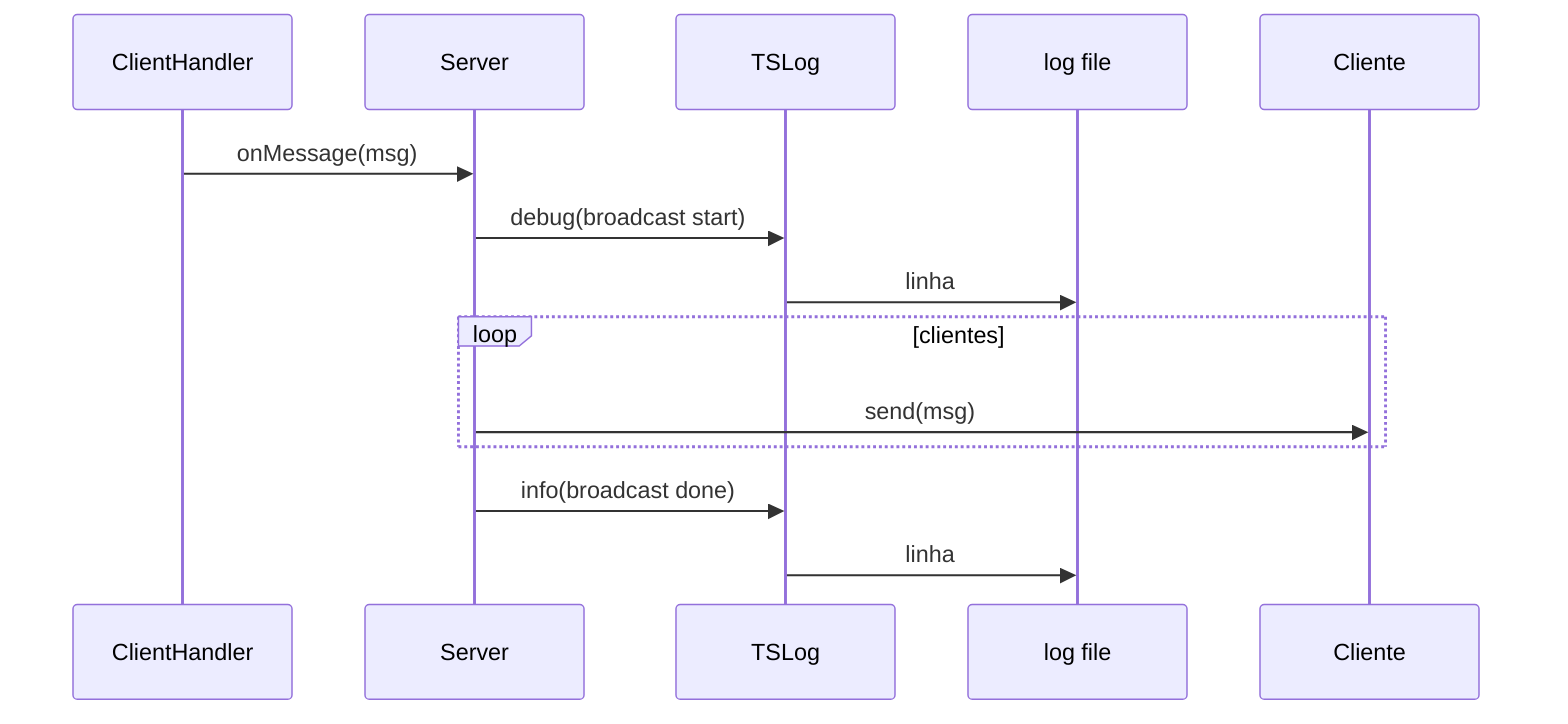sequenceDiagram
  participant CH as ClientHandler
  participant SRV as Server
  participant LOG as TSLog
  participant FILE as log file
  CH->>SRV: onMessage(msg)
  SRV->>LOG: debug(broadcast start)
  LOG->>FILE: linha
  loop clientes
    SRV->>Cliente: send(msg)
  end
  SRV->>LOG: info(broadcast done)
  LOG->>FILE: linha